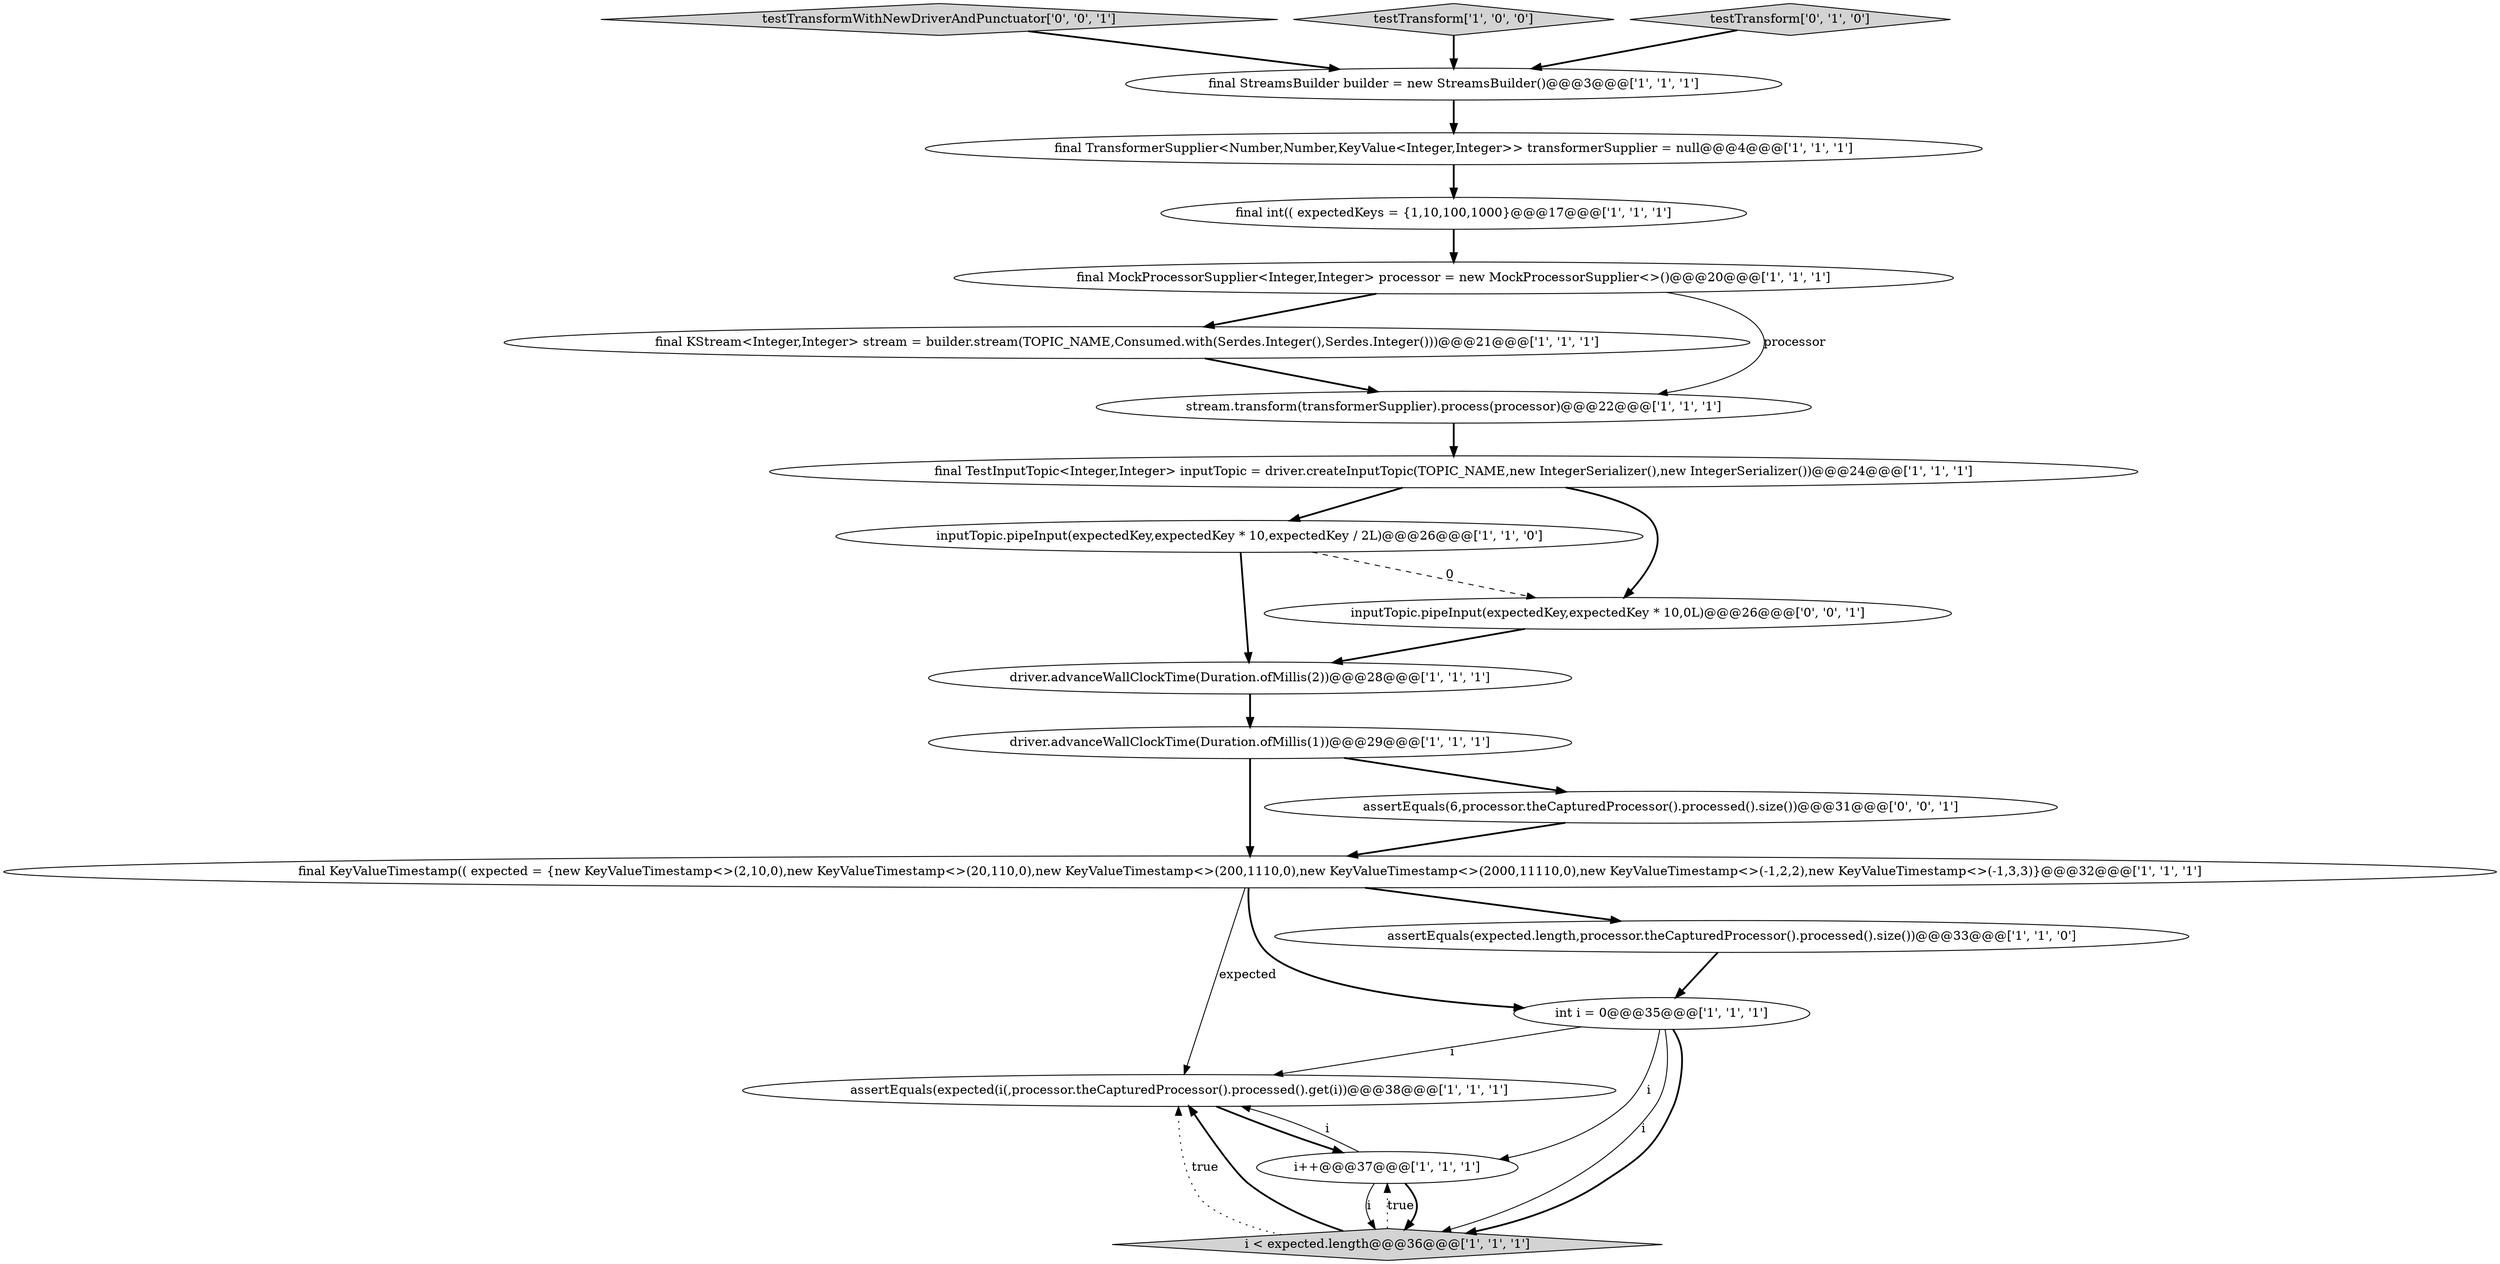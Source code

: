digraph {
2 [style = filled, label = "final KeyValueTimestamp(( expected = {new KeyValueTimestamp<>(2,10,0),new KeyValueTimestamp<>(20,110,0),new KeyValueTimestamp<>(200,1110,0),new KeyValueTimestamp<>(2000,11110,0),new KeyValueTimestamp<>(-1,2,2),new KeyValueTimestamp<>(-1,3,3)}@@@32@@@['1', '1', '1']", fillcolor = white, shape = ellipse image = "AAA0AAABBB1BBB"];
3 [style = filled, label = "driver.advanceWallClockTime(Duration.ofMillis(2))@@@28@@@['1', '1', '1']", fillcolor = white, shape = ellipse image = "AAA0AAABBB1BBB"];
20 [style = filled, label = "testTransformWithNewDriverAndPunctuator['0', '0', '1']", fillcolor = lightgray, shape = diamond image = "AAA0AAABBB3BBB"];
0 [style = filled, label = "final int(( expectedKeys = {1,10,100,1000}@@@17@@@['1', '1', '1']", fillcolor = white, shape = ellipse image = "AAA0AAABBB1BBB"];
16 [style = filled, label = "testTransform['1', '0', '0']", fillcolor = lightgray, shape = diamond image = "AAA0AAABBB1BBB"];
7 [style = filled, label = "final TestInputTopic<Integer,Integer> inputTopic = driver.createInputTopic(TOPIC_NAME,new IntegerSerializer(),new IntegerSerializer())@@@24@@@['1', '1', '1']", fillcolor = white, shape = ellipse image = "AAA0AAABBB1BBB"];
14 [style = filled, label = "final KStream<Integer,Integer> stream = builder.stream(TOPIC_NAME,Consumed.with(Serdes.Integer(),Serdes.Integer()))@@@21@@@['1', '1', '1']", fillcolor = white, shape = ellipse image = "AAA0AAABBB1BBB"];
12 [style = filled, label = "driver.advanceWallClockTime(Duration.ofMillis(1))@@@29@@@['1', '1', '1']", fillcolor = white, shape = ellipse image = "AAA0AAABBB1BBB"];
15 [style = filled, label = "i < expected.length@@@36@@@['1', '1', '1']", fillcolor = lightgray, shape = diamond image = "AAA0AAABBB1BBB"];
13 [style = filled, label = "assertEquals(expected(i(,processor.theCapturedProcessor().processed().get(i))@@@38@@@['1', '1', '1']", fillcolor = white, shape = ellipse image = "AAA0AAABBB1BBB"];
9 [style = filled, label = "stream.transform(transformerSupplier).process(processor)@@@22@@@['1', '1', '1']", fillcolor = white, shape = ellipse image = "AAA0AAABBB1BBB"];
4 [style = filled, label = "assertEquals(expected.length,processor.theCapturedProcessor().processed().size())@@@33@@@['1', '1', '0']", fillcolor = white, shape = ellipse image = "AAA0AAABBB1BBB"];
17 [style = filled, label = "testTransform['0', '1', '0']", fillcolor = lightgray, shape = diamond image = "AAA0AAABBB2BBB"];
5 [style = filled, label = "final TransformerSupplier<Number,Number,KeyValue<Integer,Integer>> transformerSupplier = null@@@4@@@['1', '1', '1']", fillcolor = white, shape = ellipse image = "AAA0AAABBB1BBB"];
10 [style = filled, label = "int i = 0@@@35@@@['1', '1', '1']", fillcolor = white, shape = ellipse image = "AAA0AAABBB1BBB"];
8 [style = filled, label = "inputTopic.pipeInput(expectedKey,expectedKey * 10,expectedKey / 2L)@@@26@@@['1', '1', '0']", fillcolor = white, shape = ellipse image = "AAA0AAABBB1BBB"];
19 [style = filled, label = "inputTopic.pipeInput(expectedKey,expectedKey * 10,0L)@@@26@@@['0', '0', '1']", fillcolor = white, shape = ellipse image = "AAA0AAABBB3BBB"];
6 [style = filled, label = "final StreamsBuilder builder = new StreamsBuilder()@@@3@@@['1', '1', '1']", fillcolor = white, shape = ellipse image = "AAA0AAABBB1BBB"];
18 [style = filled, label = "assertEquals(6,processor.theCapturedProcessor().processed().size())@@@31@@@['0', '0', '1']", fillcolor = white, shape = ellipse image = "AAA0AAABBB3BBB"];
1 [style = filled, label = "final MockProcessorSupplier<Integer,Integer> processor = new MockProcessorSupplier<>()@@@20@@@['1', '1', '1']", fillcolor = white, shape = ellipse image = "AAA0AAABBB1BBB"];
11 [style = filled, label = "i++@@@37@@@['1', '1', '1']", fillcolor = white, shape = ellipse image = "AAA0AAABBB1BBB"];
19->3 [style = bold, label=""];
7->8 [style = bold, label=""];
2->4 [style = bold, label=""];
2->13 [style = solid, label="expected"];
15->13 [style = dotted, label="true"];
18->2 [style = bold, label=""];
20->6 [style = bold, label=""];
11->15 [style = solid, label="i"];
12->2 [style = bold, label=""];
10->13 [style = solid, label="i"];
15->11 [style = dotted, label="true"];
14->9 [style = bold, label=""];
2->10 [style = bold, label=""];
11->15 [style = bold, label=""];
1->14 [style = bold, label=""];
0->1 [style = bold, label=""];
10->15 [style = solid, label="i"];
8->3 [style = bold, label=""];
1->9 [style = solid, label="processor"];
11->13 [style = solid, label="i"];
5->0 [style = bold, label=""];
13->11 [style = bold, label=""];
8->19 [style = dashed, label="0"];
17->6 [style = bold, label=""];
3->12 [style = bold, label=""];
10->11 [style = solid, label="i"];
16->6 [style = bold, label=""];
15->13 [style = bold, label=""];
6->5 [style = bold, label=""];
12->18 [style = bold, label=""];
4->10 [style = bold, label=""];
10->15 [style = bold, label=""];
7->19 [style = bold, label=""];
9->7 [style = bold, label=""];
}
